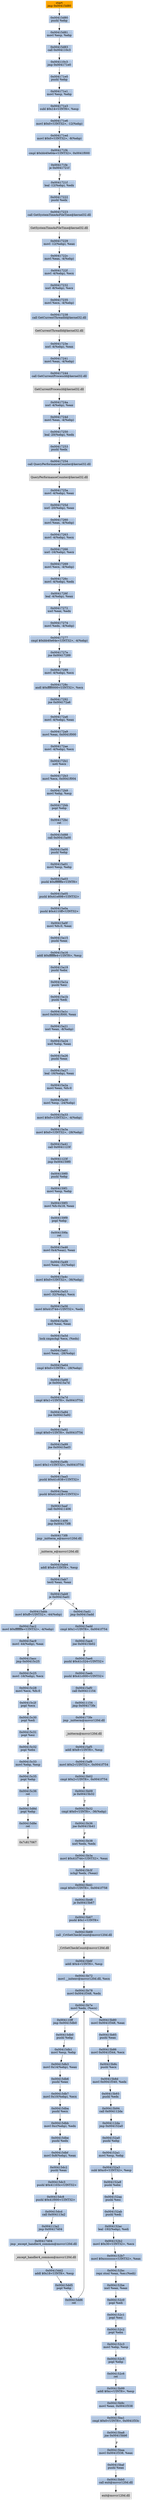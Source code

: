 digraph G {
node[shape=rectangle,style=filled,fillcolor=lightsteelblue,color=lightsteelblue]
bgcolor="transparent"
a0x00411271jmp_0x00415d80[label="start\njmp 0x00415d80",color="lightgrey",fillcolor="orange"];
a0x00415d80pushl_ebp[label="0x00415d80\npushl %ebp"];
a0x00415d81movl_esp_ebp[label="0x00415d81\nmovl %esp, %ebp"];
a0x00415d83call_0x004110c3[label="0x00415d83\ncall 0x004110c3"];
a0x004110c3jmp_0x004171e0[label="0x004110c3\njmp 0x004171e0"];
a0x004171e0pushl_ebp[label="0x004171e0\npushl %ebp"];
a0x004171e1movl_esp_ebp[label="0x004171e1\nmovl %esp, %ebp"];
a0x004171e3subl_0x14UINT8_esp[label="0x004171e3\nsubl $0x14<UINT8>, %esp"];
a0x004171e6movl_0x0UINT32__12ebp_[label="0x004171e6\nmovl $0x0<UINT32>, -12(%ebp)"];
a0x004171edmovl_0x0UINT32__8ebp_[label="0x004171ed\nmovl $0x0<UINT32>, -8(%ebp)"];
a0x004171f4cmpl_0xbb40e64eUINT32_0x0041f000[label="0x004171f4\ncmpl $0xbb40e64e<UINT32>, 0x0041f000"];
a0x004171feje_0x0041721f[label="0x004171fe\nje 0x0041721f"];
a0x0041721fleal__12ebp__edx[label="0x0041721f\nleal -12(%ebp), %edx"];
a0x00417222pushl_edx[label="0x00417222\npushl %edx"];
a0x00417223call_GetSystemTimeAsFileTime_kernel32_dll[label="0x00417223\ncall GetSystemTimeAsFileTime@kernel32.dll"];
GetSystemTimeAsFileTime_kernel32_dll[label="GetSystemTimeAsFileTime@kernel32.dll",color="lightgrey",fillcolor="lightgrey"];
a0x00417229movl__12ebp__eax[label="0x00417229\nmovl -12(%ebp), %eax"];
a0x0041722cmovl_eax__4ebp_[label="0x0041722c\nmovl %eax, -4(%ebp)"];
a0x0041722fmovl__4ebp__ecx[label="0x0041722f\nmovl -4(%ebp), %ecx"];
a0x00417232xorl__8ebp__ecx[label="0x00417232\nxorl -8(%ebp), %ecx"];
a0x00417235movl_ecx__4ebp_[label="0x00417235\nmovl %ecx, -4(%ebp)"];
a0x00417238call_GetCurrentThreadId_kernel32_dll[label="0x00417238\ncall GetCurrentThreadId@kernel32.dll"];
GetCurrentThreadId_kernel32_dll[label="GetCurrentThreadId@kernel32.dll",color="lightgrey",fillcolor="lightgrey"];
a0x0041723exorl__4ebp__eax[label="0x0041723e\nxorl -4(%ebp), %eax"];
a0x00417241movl_eax__4ebp_[label="0x00417241\nmovl %eax, -4(%ebp)"];
a0x00417244call_GetCurrentProcessId_kernel32_dll[label="0x00417244\ncall GetCurrentProcessId@kernel32.dll"];
GetCurrentProcessId_kernel32_dll[label="GetCurrentProcessId@kernel32.dll",color="lightgrey",fillcolor="lightgrey"];
a0x0041724axorl__4ebp__eax[label="0x0041724a\nxorl -4(%ebp), %eax"];
a0x0041724dmovl_eax__4ebp_[label="0x0041724d\nmovl %eax, -4(%ebp)"];
a0x00417250leal__20ebp__edx[label="0x00417250\nleal -20(%ebp), %edx"];
a0x00417253pushl_edx[label="0x00417253\npushl %edx"];
a0x00417254call_QueryPerformanceCounter_kernel32_dll[label="0x00417254\ncall QueryPerformanceCounter@kernel32.dll"];
QueryPerformanceCounter_kernel32_dll[label="QueryPerformanceCounter@kernel32.dll",color="lightgrey",fillcolor="lightgrey"];
a0x0041725amovl__4ebp__eax[label="0x0041725a\nmovl -4(%ebp), %eax"];
a0x0041725dxorl__20ebp__eax[label="0x0041725d\nxorl -20(%ebp), %eax"];
a0x00417260movl_eax__4ebp_[label="0x00417260\nmovl %eax, -4(%ebp)"];
a0x00417263movl__4ebp__ecx[label="0x00417263\nmovl -4(%ebp), %ecx"];
a0x00417266xorl__16ebp__ecx[label="0x00417266\nxorl -16(%ebp), %ecx"];
a0x00417269movl_ecx__4ebp_[label="0x00417269\nmovl %ecx, -4(%ebp)"];
a0x0041726cmovl__4ebp__edx[label="0x0041726c\nmovl -4(%ebp), %edx"];
a0x0041726fleal__4ebp__eax[label="0x0041726f\nleal -4(%ebp), %eax"];
a0x00417272xorl_eax_edx[label="0x00417272\nxorl %eax, %edx"];
a0x00417274movl_edx__4ebp_[label="0x00417274\nmovl %edx, -4(%ebp)"];
a0x00417277cmpl_0xbb40e64eUINT32__4ebp_[label="0x00417277\ncmpl $0xbb40e64e<UINT32>, -4(%ebp)"];
a0x0041727ejne_0x00417289[label="0x0041727e\njne 0x00417289"];
a0x00417289movl__4ebp__ecx[label="0x00417289\nmovl -4(%ebp), %ecx"];
a0x0041728candl_0xffff0000UINT32_ecx[label="0x0041728c\nandl $0xffff0000<UINT32>, %ecx"];
a0x00417292jne_0x004172a6[label="0x00417292\njne 0x004172a6"];
a0x004172a6movl__4ebp__eax[label="0x004172a6\nmovl -4(%ebp), %eax"];
a0x004172a9movl_eax_0x0041f000[label="0x004172a9\nmovl %eax, 0x0041f000"];
a0x004172aemovl__4ebp__ecx[label="0x004172ae\nmovl -4(%ebp), %ecx"];
a0x004172b1notl_ecx[label="0x004172b1\nnotl %ecx"];
a0x004172b3movl_ecx_0x0041f004[label="0x004172b3\nmovl %ecx, 0x0041f004"];
a0x004172b9movl_ebp_esp[label="0x004172b9\nmovl %ebp, %esp"];
a0x004172bbpopl_ebp[label="0x004172bb\npopl %ebp"];
a0x004172bcret[label="0x004172bc\nret"];
a0x00415d88call_0x00415a00[label="0x00415d88\ncall 0x00415a00"];
a0x00415a00pushl_ebp[label="0x00415a00\npushl %ebp"];
a0x00415a01movl_esp_ebp[label="0x00415a01\nmovl %esp, %ebp"];
a0x00415a03pushl_0xfffffffeUINT8[label="0x00415a03\npushl $0xfffffffe<UINT8>"];
a0x00415a05pushl_0x41e898UINT32[label="0x00415a05\npushl $0x41e898<UINT32>"];
a0x00415a0apushl_0x4110ffUINT32[label="0x00415a0a\npushl $0x4110ff<UINT32>"];
a0x00415a0fmovl_fs_0_eax[label="0x00415a0f\nmovl %fs:0, %eax"];
a0x00415a15pushl_eax[label="0x00415a15\npushl %eax"];
a0x00415a16addl_0xffffffe4UINT8_esp[label="0x00415a16\naddl $0xffffffe4<UINT8>, %esp"];
a0x00415a19pushl_ebx[label="0x00415a19\npushl %ebx"];
a0x00415a1apushl_esi[label="0x00415a1a\npushl %esi"];
a0x00415a1bpushl_edi[label="0x00415a1b\npushl %edi"];
a0x00415a1cmovl_0x0041f000_eax[label="0x00415a1c\nmovl 0x0041f000, %eax"];
a0x00415a21xorl_eax__8ebp_[label="0x00415a21\nxorl %eax, -8(%ebp)"];
a0x00415a24xorl_ebp_eax[label="0x00415a24\nxorl %ebp, %eax"];
a0x00415a26pushl_eax[label="0x00415a26\npushl %eax"];
a0x00415a27leal__16ebp__eax[label="0x00415a27\nleal -16(%ebp), %eax"];
a0x00415a2amovl_eax_fs_0[label="0x00415a2a\nmovl %eax, %fs:0"];
a0x00415a30movl_esp__24ebp_[label="0x00415a30\nmovl %esp, -24(%ebp)"];
a0x00415a33movl_0x0UINT32__4ebp_[label="0x00415a33\nmovl $0x0<UINT32>, -4(%ebp)"];
a0x00415a3amovl_0x0UINT32__28ebp_[label="0x00415a3a\nmovl $0x0<UINT32>, -28(%ebp)"];
a0x00415a41call_0x0041123f[label="0x00415a41\ncall 0x0041123f"];
a0x0041123fjmp_0x004159f0[label="0x0041123f\njmp 0x004159f0"];
a0x004159f0pushl_ebp[label="0x004159f0\npushl %ebp"];
a0x004159f1movl_esp_ebp[label="0x004159f1\nmovl %esp, %ebp"];
a0x004159f3movl_fs_0x18_eax[label="0x004159f3\nmovl %fs:0x18, %eax"];
a0x004159f9popl_ebp[label="0x004159f9\npopl %ebp"];
a0x004159faret[label="0x004159fa\nret"];
a0x00415a46movl_0x4eax__eax[label="0x00415a46\nmovl 0x4(%eax), %eax"];
a0x00415a49movl_eax__32ebp_[label="0x00415a49\nmovl %eax, -32(%ebp)"];
a0x00415a4cmovl_0x0UINT32__36ebp_[label="0x00415a4c\nmovl $0x0<UINT32>, -36(%ebp)"];
a0x00415a53movl__32ebp__ecx[label="0x00415a53\nmovl -32(%ebp), %ecx"];
a0x00415a56movl_0x41f744UINT32_edx[label="0x00415a56\nmovl $0x41f744<UINT32>, %edx"];
a0x00415a5bxorl_eax_eax[label="0x00415a5b\nxorl %eax, %eax"];
a0x00415a5dlock_cmpxchgl_ecx_edx_[label="0x00415a5d\nlock cmpxchgl %ecx, (%edx)"];
a0x00415a61movl_eax__28ebp_[label="0x00415a61\nmovl %eax, -28(%ebp)"];
a0x00415a64cmpl_0x0UINT8__28ebp_[label="0x00415a64\ncmpl $0x0<UINT8>, -28(%ebp)"];
a0x00415a68je_0x00415a7d[label="0x00415a68\nje 0x00415a7d"];
a0x00415a7dcmpl_0x1UINT8_0x0041f754[label="0x00415a7d\ncmpl $0x1<UINT8>, 0x0041f754"];
a0x00415a84jne_0x00415a92[label="0x00415a84\njne 0x00415a92"];
a0x00415a92cmpl_0x0UINT8_0x0041f754[label="0x00415a92\ncmpl $0x0<UINT8>, 0x0041f754"];
a0x00415a99jne_0x00415ad3[label="0x00415a99\njne 0x00415ad3"];
a0x00415a9bmovl_0x1UINT32_0x0041f754[label="0x00415a9b\nmovl $0x1<UINT32>, 0x0041f754"];
a0x00415aa5pushl_0x41c838UINT32[label="0x00415aa5\npushl $0x41c838<UINT32>"];
a0x00415aaapushl_0x41c428UINT32[label="0x00415aaa\npushl $0x41c428<UINT32>"];
a0x00415aafcall_0x00411406[label="0x00415aaf\ncall 0x00411406"];
a0x00411406jmp_0x004173f8[label="0x00411406\njmp 0x004173f8"];
a0x004173f8jmp__initterm_e_msvcr120d_dll[label="0x004173f8\njmp _initterm_e@msvcr120d.dll"];
a_initterm_e_msvcr120d_dll[label="_initterm_e@msvcr120d.dll",color="lightgrey",fillcolor="lightgrey"];
a0x00415ab4addl_0x8UINT8_esp[label="0x00415ab4\naddl $0x8<UINT8>, %esp"];
a0x00415ab7testl_eax_eax[label="0x00415ab7\ntestl %eax, %eax"];
a0x00415ab9je_0x00415ad1[label="0x00415ab9\nje 0x00415ad1"];
a0x00415abbmovl_0xffUINT32__44ebp_[label="0x00415abb\nmovl $0xff<UINT32>, -44(%ebp)"];
a0x00415ad1jmp_0x00415add[label="0x00415ad1\njmp 0x00415add"];
a0x00415addcmpl_0x1UINT8_0x0041f754[label="0x00415add\ncmpl $0x1<UINT8>, 0x0041f754"];
a0x00415ae4jne_0x00415b02[label="0x00415ae4\njne 0x00415b02"];
a0x00415ae6pushl_0x41c324UINT32[label="0x00415ae6\npushl $0x41c324<UINT32>"];
a0x00415aebpushl_0x41c000UINT32[label="0x00415aeb\npushl $0x41c000<UINT32>"];
a0x00415af0call_0x00411154[label="0x00415af0\ncall 0x00411154"];
a0x00411154jmp_0x004173fe[label="0x00411154\njmp 0x004173fe"];
a0x004173fejmp__initterm_msvcr120d_dll[label="0x004173fe\njmp _initterm@msvcr120d.dll"];
a_initterm_msvcr120d_dll[label="_initterm@msvcr120d.dll",color="lightgrey",fillcolor="lightgrey"];
a0x00415af5addl_0x8UINT8_esp[label="0x00415af5\naddl $0x8<UINT8>, %esp"];
a0x00415af8movl_0x2UINT32_0x0041f754[label="0x00415af8\nmovl $0x2<UINT32>, 0x0041f754"];
a0x00415b02cmpl_0x2UINT8_0x0041f754[label="0x00415b02\ncmpl $0x2<UINT8>, 0x0041f754"];
a0x00415b09je_0x00415b32[label="0x00415b09\nje 0x00415b32"];
a0x00415b32cmpl_0x0UINT8__36ebp_[label="0x00415b32\ncmpl $0x0<UINT8>, -36(%ebp)"];
a0x00415b36jne_0x00415b41[label="0x00415b36\njne 0x00415b41"];
a0x00415b38xorl_edx_edx[label="0x00415b38\nxorl %edx, %edx"];
a0x00415b3amovl_0x41f744UINT32_eax[label="0x00415b3a\nmovl $0x41f744<UINT32>, %eax"];
a0x00415b3fxchgl_edx_eax_[label="0x00415b3f\nxchgl %edx, (%eax)"];
a0x00415b41cmpl_0x0UINT8_0x0041f758[label="0x00415b41\ncmpl $0x0<UINT8>, 0x0041f758"];
a0x00415b48je_0x00415b67[label="0x00415b48\nje 0x00415b67"];
a0x00415b67pushl_0x1UINT8[label="0x00415b67\npushl $0x1<UINT8>"];
a0x00415b69call__CrtSetCheckCount_msvcr120d_dll[label="0x00415b69\ncall _CrtSetCheckCount@msvcr120d.dll"];
a_CrtSetCheckCount_msvcr120d_dll[label="_CrtSetCheckCount@msvcr120d.dll",color="lightgrey",fillcolor="lightgrey"];
a0x00415b6faddl_0x4UINT8_esp[label="0x00415b6f\naddl $0x4<UINT8>, %esp"];
a0x00415b72movl___initenv_msvcr120d_dll_ecx[label="0x00415b72\nmovl __initenv@msvcr120d.dll, %ecx"];
a0x00415b78movl_0x0041f348_edx[label="0x00415b78\nmovl 0x0041f348, %edx"];
a0x00415b7emovl_edx_ecx_[label="0x00415b7e\nmovl %edx, (%ecx)"];
a0x004110ffjmp_0x00415db0[label="0x004110ff\njmp 0x00415db0"];
a0x00415db0pushl_ebp[label="0x00415db0\npushl %ebp"];
a0x00415db1movl_esp_ebp[label="0x00415db1\nmovl %esp, %ebp"];
a0x00415db3movl_0x14ebp__eax[label="0x00415db3\nmovl 0x14(%ebp), %eax"];
a0x00415db6pushl_eax[label="0x00415db6\npushl %eax"];
a0x00415db7movl_0x10ebp__ecx[label="0x00415db7\nmovl 0x10(%ebp), %ecx"];
a0x00415dbapushl_ecx[label="0x00415dba\npushl %ecx"];
a0x00415dbbmovl_0xcebp__edx[label="0x00415dbb\nmovl 0xc(%ebp), %edx"];
a0x00415dbepushl_edx[label="0x00415dbe\npushl %edx"];
a0x00415dbfmovl_0x8ebp__eax[label="0x00415dbf\nmovl 0x8(%ebp), %eax"];
a0x00415dc2pushl_eax[label="0x00415dc2\npushl %eax"];
a0x00415dc3pushl_0x41103cUINT32[label="0x00415dc3\npushl $0x41103c<UINT32>"];
a0x00415dc8pushl_0x41f000UINT32[label="0x00415dc8\npushl $0x41f000<UINT32>"];
a0x00415dcdcall_0x004113a2[label="0x00415dcd\ncall 0x004113a2"];
a0x004113a2jmp_0x00417404[label="0x004113a2\njmp 0x00417404"];
a0x00417404jmp__except_handler4_common_msvcr120d_dll[label="0x00417404\njmp _except_handler4_common@msvcr120d.dll"];
a_except_handler4_common_msvcr120d_dll[label="_except_handler4_common@msvcr120d.dll",color="lightgrey",fillcolor="lightgrey"];
a0x00415dd2addl_0x18UINT8_esp[label="0x00415dd2\naddl $0x18<UINT8>, %esp"];
a0x00415dd5popl_ebp[label="0x00415dd5\npopl %ebp"];
a0x00415dd6ret[label="0x00415dd6\nret"];
a0x00415b80movl_0x0041f348_eax[label="0x00415b80\nmovl 0x0041f348, %eax"];
a0x00415b85pushl_eax[label="0x00415b85\npushl %eax"];
a0x00415b86movl_0x0041f344_ecx[label="0x00415b86\nmovl 0x0041f344, %ecx"];
a0x00415b8cpushl_ecx[label="0x00415b8c\npushl %ecx"];
a0x00415b8dmovl_0x0041f340_edx[label="0x00415b8d\nmovl 0x0041f340, %edx"];
a0x00415b93pushl_edx[label="0x00415b93\npushl %edx"];
a0x00415b94call_0x004112da[label="0x00415b94\ncall 0x004112da"];
a0x004112dajmp_0x004152a0[label="0x004112da\njmp 0x004152a0"];
a0x004152a0pushl_ebp[label="0x004152a0\npushl %ebp"];
a0x004152a1movl_esp_ebp[label="0x004152a1\nmovl %esp, %ebp"];
a0x004152a3subl_0xc0UINT32_esp[label="0x004152a3\nsubl $0xc0<UINT32>, %esp"];
a0x004152a9pushl_ebx[label="0x004152a9\npushl %ebx"];
a0x004152aapushl_esi[label="0x004152aa\npushl %esi"];
a0x004152abpushl_edi[label="0x004152ab\npushl %edi"];
a0x004152acleal__192ebp__edi[label="0x004152ac\nleal -192(%ebp), %edi"];
a0x004152b2movl_0x30UINT32_ecx[label="0x004152b2\nmovl $0x30<UINT32>, %ecx"];
a0x004152b7movl_0xccccccccUINT32_eax[label="0x004152b7\nmovl $0xcccccccc<UINT32>, %eax"];
a0x004152bcrepz_stosl_eax_es_edi_[label="0x004152bc\nrepz stosl %eax, %es:(%edi)"];
a0x004152bexorl_eax_eax[label="0x004152be\nxorl %eax, %eax"];
a0x004152c0popl_edi[label="0x004152c0\npopl %edi"];
a0x004152c1popl_esi[label="0x004152c1\npopl %esi"];
a0x004152c2popl_ebx[label="0x004152c2\npopl %ebx"];
a0x004152c3movl_ebp_esp[label="0x004152c3\nmovl %ebp, %esp"];
a0x004152c5popl_ebp[label="0x004152c5\npopl %ebp"];
a0x004152c6ret[label="0x004152c6\nret"];
a0x00415b99addl_0xcUINT8_esp[label="0x00415b99\naddl $0xc<UINT8>, %esp"];
a0x00415b9cmovl_eax_0x0041f338[label="0x00415b9c\nmovl %eax, 0x0041f338"];
a0x00415ba1cmpl_0x0UINT8_0x0041f33c[label="0x00415ba1\ncmpl $0x0<UINT8>, 0x0041f33c"];
a0x00415ba8jne_0x00415bb6[label="0x00415ba8\njne 0x00415bb6"];
a0x00415baamovl_0x0041f338_eax[label="0x00415baa\nmovl 0x0041f338, %eax"];
a0x00415bafpushl_eax[label="0x00415baf\npushl %eax"];
a0x00415bb0call_exit_msvcr120d_dll[label="0x00415bb0\ncall exit@msvcr120d.dll"];
exit_msvcr120d_dll[label="exit@msvcr120d.dll",color="lightgrey",fillcolor="lightgrey"];
a0x00415ac2movl_0xfffffffeUINT32__4ebp_[label="0x00415ac2\nmovl $0xfffffffe<UINT32>, -4(%ebp)"];
a0x00415ac9movl__44ebp__eax[label="0x00415ac9\nmovl -44(%ebp), %eax"];
a0x00415accjmp_0x00415c25[label="0x00415acc\njmp 0x00415c25"];
a0x00415c25movl__16ebp__ecx[label="0x00415c25\nmovl -16(%ebp), %ecx"];
a0x00415c28movl_ecx_fs_0[label="0x00415c28\nmovl %ecx, %fs:0"];
a0x00415c2fpopl_ecx[label="0x00415c2f\npopl %ecx"];
a0x00415c30popl_edi[label="0x00415c30\npopl %edi"];
a0x00415c31popl_esi[label="0x00415c31\npopl %esi"];
a0x00415c32popl_ebx[label="0x00415c32\npopl %ebx"];
a0x00415c33movl_ebp_esp[label="0x00415c33\nmovl %ebp, %esp"];
a0x00415c35popl_ebp[label="0x00415c35\npopl %ebp"];
a0x00415c36ret[label="0x00415c36\nret"];
a0x00415d8dpopl_ebp[label="0x00415d8d\npopl %ebp"];
a0x00415d8eret[label="0x00415d8e\nret"];
a0x7c817067[label="0x7c817067",color="lightgrey",fillcolor="lightgrey"];
a0x00411271jmp_0x00415d80 -> a0x00415d80pushl_ebp [color="#000000"];
a0x00415d80pushl_ebp -> a0x00415d81movl_esp_ebp [color="#000000"];
a0x00415d81movl_esp_ebp -> a0x00415d83call_0x004110c3 [color="#000000"];
a0x00415d83call_0x004110c3 -> a0x004110c3jmp_0x004171e0 [color="#000000"];
a0x004110c3jmp_0x004171e0 -> a0x004171e0pushl_ebp [color="#000000"];
a0x004171e0pushl_ebp -> a0x004171e1movl_esp_ebp [color="#000000"];
a0x004171e1movl_esp_ebp -> a0x004171e3subl_0x14UINT8_esp [color="#000000"];
a0x004171e3subl_0x14UINT8_esp -> a0x004171e6movl_0x0UINT32__12ebp_ [color="#000000"];
a0x004171e6movl_0x0UINT32__12ebp_ -> a0x004171edmovl_0x0UINT32__8ebp_ [color="#000000"];
a0x004171edmovl_0x0UINT32__8ebp_ -> a0x004171f4cmpl_0xbb40e64eUINT32_0x0041f000 [color="#000000"];
a0x004171f4cmpl_0xbb40e64eUINT32_0x0041f000 -> a0x004171feje_0x0041721f [color="#000000"];
a0x004171feje_0x0041721f -> a0x0041721fleal__12ebp__edx [color="#000000",label="T"];
a0x0041721fleal__12ebp__edx -> a0x00417222pushl_edx [color="#000000"];
a0x00417222pushl_edx -> a0x00417223call_GetSystemTimeAsFileTime_kernel32_dll [color="#000000"];
a0x00417223call_GetSystemTimeAsFileTime_kernel32_dll -> GetSystemTimeAsFileTime_kernel32_dll [color="#000000"];
GetSystemTimeAsFileTime_kernel32_dll -> a0x00417229movl__12ebp__eax [color="#000000"];
a0x00417229movl__12ebp__eax -> a0x0041722cmovl_eax__4ebp_ [color="#000000"];
a0x0041722cmovl_eax__4ebp_ -> a0x0041722fmovl__4ebp__ecx [color="#000000"];
a0x0041722fmovl__4ebp__ecx -> a0x00417232xorl__8ebp__ecx [color="#000000"];
a0x00417232xorl__8ebp__ecx -> a0x00417235movl_ecx__4ebp_ [color="#000000"];
a0x00417235movl_ecx__4ebp_ -> a0x00417238call_GetCurrentThreadId_kernel32_dll [color="#000000"];
a0x00417238call_GetCurrentThreadId_kernel32_dll -> GetCurrentThreadId_kernel32_dll [color="#000000"];
GetCurrentThreadId_kernel32_dll -> a0x0041723exorl__4ebp__eax [color="#000000"];
a0x0041723exorl__4ebp__eax -> a0x00417241movl_eax__4ebp_ [color="#000000"];
a0x00417241movl_eax__4ebp_ -> a0x00417244call_GetCurrentProcessId_kernel32_dll [color="#000000"];
a0x00417244call_GetCurrentProcessId_kernel32_dll -> GetCurrentProcessId_kernel32_dll [color="#000000"];
GetCurrentProcessId_kernel32_dll -> a0x0041724axorl__4ebp__eax [color="#000000"];
a0x0041724axorl__4ebp__eax -> a0x0041724dmovl_eax__4ebp_ [color="#000000"];
a0x0041724dmovl_eax__4ebp_ -> a0x00417250leal__20ebp__edx [color="#000000"];
a0x00417250leal__20ebp__edx -> a0x00417253pushl_edx [color="#000000"];
a0x00417253pushl_edx -> a0x00417254call_QueryPerformanceCounter_kernel32_dll [color="#000000"];
a0x00417254call_QueryPerformanceCounter_kernel32_dll -> QueryPerformanceCounter_kernel32_dll [color="#000000"];
QueryPerformanceCounter_kernel32_dll -> a0x0041725amovl__4ebp__eax [color="#000000"];
a0x0041725amovl__4ebp__eax -> a0x0041725dxorl__20ebp__eax [color="#000000"];
a0x0041725dxorl__20ebp__eax -> a0x00417260movl_eax__4ebp_ [color="#000000"];
a0x00417260movl_eax__4ebp_ -> a0x00417263movl__4ebp__ecx [color="#000000"];
a0x00417263movl__4ebp__ecx -> a0x00417266xorl__16ebp__ecx [color="#000000"];
a0x00417266xorl__16ebp__ecx -> a0x00417269movl_ecx__4ebp_ [color="#000000"];
a0x00417269movl_ecx__4ebp_ -> a0x0041726cmovl__4ebp__edx [color="#000000"];
a0x0041726cmovl__4ebp__edx -> a0x0041726fleal__4ebp__eax [color="#000000"];
a0x0041726fleal__4ebp__eax -> a0x00417272xorl_eax_edx [color="#000000"];
a0x00417272xorl_eax_edx -> a0x00417274movl_edx__4ebp_ [color="#000000"];
a0x00417274movl_edx__4ebp_ -> a0x00417277cmpl_0xbb40e64eUINT32__4ebp_ [color="#000000"];
a0x00417277cmpl_0xbb40e64eUINT32__4ebp_ -> a0x0041727ejne_0x00417289 [color="#000000"];
a0x0041727ejne_0x00417289 -> a0x00417289movl__4ebp__ecx [color="#000000",label="T"];
a0x00417289movl__4ebp__ecx -> a0x0041728candl_0xffff0000UINT32_ecx [color="#000000"];
a0x0041728candl_0xffff0000UINT32_ecx -> a0x00417292jne_0x004172a6 [color="#000000"];
a0x00417292jne_0x004172a6 -> a0x004172a6movl__4ebp__eax [color="#000000",label="T"];
a0x004172a6movl__4ebp__eax -> a0x004172a9movl_eax_0x0041f000 [color="#000000"];
a0x004172a9movl_eax_0x0041f000 -> a0x004172aemovl__4ebp__ecx [color="#000000"];
a0x004172aemovl__4ebp__ecx -> a0x004172b1notl_ecx [color="#000000"];
a0x004172b1notl_ecx -> a0x004172b3movl_ecx_0x0041f004 [color="#000000"];
a0x004172b3movl_ecx_0x0041f004 -> a0x004172b9movl_ebp_esp [color="#000000"];
a0x004172b9movl_ebp_esp -> a0x004172bbpopl_ebp [color="#000000"];
a0x004172bbpopl_ebp -> a0x004172bcret [color="#000000"];
a0x004172bcret -> a0x00415d88call_0x00415a00 [color="#000000"];
a0x00415d88call_0x00415a00 -> a0x00415a00pushl_ebp [color="#000000"];
a0x00415a00pushl_ebp -> a0x00415a01movl_esp_ebp [color="#000000"];
a0x00415a01movl_esp_ebp -> a0x00415a03pushl_0xfffffffeUINT8 [color="#000000"];
a0x00415a03pushl_0xfffffffeUINT8 -> a0x00415a05pushl_0x41e898UINT32 [color="#000000"];
a0x00415a05pushl_0x41e898UINT32 -> a0x00415a0apushl_0x4110ffUINT32 [color="#000000"];
a0x00415a0apushl_0x4110ffUINT32 -> a0x00415a0fmovl_fs_0_eax [color="#000000"];
a0x00415a0fmovl_fs_0_eax -> a0x00415a15pushl_eax [color="#000000"];
a0x00415a15pushl_eax -> a0x00415a16addl_0xffffffe4UINT8_esp [color="#000000"];
a0x00415a16addl_0xffffffe4UINT8_esp -> a0x00415a19pushl_ebx [color="#000000"];
a0x00415a19pushl_ebx -> a0x00415a1apushl_esi [color="#000000"];
a0x00415a1apushl_esi -> a0x00415a1bpushl_edi [color="#000000"];
a0x00415a1bpushl_edi -> a0x00415a1cmovl_0x0041f000_eax [color="#000000"];
a0x00415a1cmovl_0x0041f000_eax -> a0x00415a21xorl_eax__8ebp_ [color="#000000"];
a0x00415a21xorl_eax__8ebp_ -> a0x00415a24xorl_ebp_eax [color="#000000"];
a0x00415a24xorl_ebp_eax -> a0x00415a26pushl_eax [color="#000000"];
a0x00415a26pushl_eax -> a0x00415a27leal__16ebp__eax [color="#000000"];
a0x00415a27leal__16ebp__eax -> a0x00415a2amovl_eax_fs_0 [color="#000000"];
a0x00415a2amovl_eax_fs_0 -> a0x00415a30movl_esp__24ebp_ [color="#000000"];
a0x00415a30movl_esp__24ebp_ -> a0x00415a33movl_0x0UINT32__4ebp_ [color="#000000"];
a0x00415a33movl_0x0UINT32__4ebp_ -> a0x00415a3amovl_0x0UINT32__28ebp_ [color="#000000"];
a0x00415a3amovl_0x0UINT32__28ebp_ -> a0x00415a41call_0x0041123f [color="#000000"];
a0x00415a41call_0x0041123f -> a0x0041123fjmp_0x004159f0 [color="#000000"];
a0x0041123fjmp_0x004159f0 -> a0x004159f0pushl_ebp [color="#000000"];
a0x004159f0pushl_ebp -> a0x004159f1movl_esp_ebp [color="#000000"];
a0x004159f1movl_esp_ebp -> a0x004159f3movl_fs_0x18_eax [color="#000000"];
a0x004159f3movl_fs_0x18_eax -> a0x004159f9popl_ebp [color="#000000"];
a0x004159f9popl_ebp -> a0x004159faret [color="#000000"];
a0x004159faret -> a0x00415a46movl_0x4eax__eax [color="#000000"];
a0x00415a46movl_0x4eax__eax -> a0x00415a49movl_eax__32ebp_ [color="#000000"];
a0x00415a49movl_eax__32ebp_ -> a0x00415a4cmovl_0x0UINT32__36ebp_ [color="#000000"];
a0x00415a4cmovl_0x0UINT32__36ebp_ -> a0x00415a53movl__32ebp__ecx [color="#000000"];
a0x00415a53movl__32ebp__ecx -> a0x00415a56movl_0x41f744UINT32_edx [color="#000000"];
a0x00415a56movl_0x41f744UINT32_edx -> a0x00415a5bxorl_eax_eax [color="#000000"];
a0x00415a5bxorl_eax_eax -> a0x00415a5dlock_cmpxchgl_ecx_edx_ [color="#000000"];
a0x00415a5dlock_cmpxchgl_ecx_edx_ -> a0x00415a61movl_eax__28ebp_ [color="#000000"];
a0x00415a61movl_eax__28ebp_ -> a0x00415a64cmpl_0x0UINT8__28ebp_ [color="#000000"];
a0x00415a64cmpl_0x0UINT8__28ebp_ -> a0x00415a68je_0x00415a7d [color="#000000"];
a0x00415a68je_0x00415a7d -> a0x00415a7dcmpl_0x1UINT8_0x0041f754 [color="#000000",label="T"];
a0x00415a7dcmpl_0x1UINT8_0x0041f754 -> a0x00415a84jne_0x00415a92 [color="#000000"];
a0x00415a84jne_0x00415a92 -> a0x00415a92cmpl_0x0UINT8_0x0041f754 [color="#000000",label="T"];
a0x00415a92cmpl_0x0UINT8_0x0041f754 -> a0x00415a99jne_0x00415ad3 [color="#000000"];
a0x00415a99jne_0x00415ad3 -> a0x00415a9bmovl_0x1UINT32_0x0041f754 [color="#000000",label="F"];
a0x00415a9bmovl_0x1UINT32_0x0041f754 -> a0x00415aa5pushl_0x41c838UINT32 [color="#000000"];
a0x00415aa5pushl_0x41c838UINT32 -> a0x00415aaapushl_0x41c428UINT32 [color="#000000"];
a0x00415aaapushl_0x41c428UINT32 -> a0x00415aafcall_0x00411406 [color="#000000"];
a0x00415aafcall_0x00411406 -> a0x00411406jmp_0x004173f8 [color="#000000"];
a0x00411406jmp_0x004173f8 -> a0x004173f8jmp__initterm_e_msvcr120d_dll [color="#000000"];
a0x004173f8jmp__initterm_e_msvcr120d_dll -> a_initterm_e_msvcr120d_dll [color="#000000"];
a_initterm_e_msvcr120d_dll -> a0x00415ab4addl_0x8UINT8_esp [color="#000000"];
a0x00415ab4addl_0x8UINT8_esp -> a0x00415ab7testl_eax_eax [color="#000000"];
a0x00415ab7testl_eax_eax -> a0x00415ab9je_0x00415ad1 [color="#000000"];
a0x00415ab9je_0x00415ad1 -> a0x00415abbmovl_0xffUINT32__44ebp_ [color="#000000",label="F"];
a0x00415ab9je_0x00415ad1 -> a0x00415ad1jmp_0x00415add [color="#000000",label="T"];
a0x00415ad1jmp_0x00415add -> a0x00415addcmpl_0x1UINT8_0x0041f754 [color="#000000"];
a0x00415addcmpl_0x1UINT8_0x0041f754 -> a0x00415ae4jne_0x00415b02 [color="#000000"];
a0x00415ae4jne_0x00415b02 -> a0x00415ae6pushl_0x41c324UINT32 [color="#000000",label="F"];
a0x00415ae6pushl_0x41c324UINT32 -> a0x00415aebpushl_0x41c000UINT32 [color="#000000"];
a0x00415aebpushl_0x41c000UINT32 -> a0x00415af0call_0x00411154 [color="#000000"];
a0x00415af0call_0x00411154 -> a0x00411154jmp_0x004173fe [color="#000000"];
a0x00411154jmp_0x004173fe -> a0x004173fejmp__initterm_msvcr120d_dll [color="#000000"];
a0x004173fejmp__initterm_msvcr120d_dll -> a_initterm_msvcr120d_dll [color="#000000"];
a_initterm_msvcr120d_dll -> a0x00415af5addl_0x8UINT8_esp [color="#000000"];
a0x00415af5addl_0x8UINT8_esp -> a0x00415af8movl_0x2UINT32_0x0041f754 [color="#000000"];
a0x00415af8movl_0x2UINT32_0x0041f754 -> a0x00415b02cmpl_0x2UINT8_0x0041f754 [color="#000000"];
a0x00415b02cmpl_0x2UINT8_0x0041f754 -> a0x00415b09je_0x00415b32 [color="#000000"];
a0x00415b09je_0x00415b32 -> a0x00415b32cmpl_0x0UINT8__36ebp_ [color="#000000",label="T"];
a0x00415b32cmpl_0x0UINT8__36ebp_ -> a0x00415b36jne_0x00415b41 [color="#000000"];
a0x00415b36jne_0x00415b41 -> a0x00415b38xorl_edx_edx [color="#000000",label="F"];
a0x00415b38xorl_edx_edx -> a0x00415b3amovl_0x41f744UINT32_eax [color="#000000"];
a0x00415b3amovl_0x41f744UINT32_eax -> a0x00415b3fxchgl_edx_eax_ [color="#000000"];
a0x00415b3fxchgl_edx_eax_ -> a0x00415b41cmpl_0x0UINT8_0x0041f758 [color="#000000"];
a0x00415b41cmpl_0x0UINT8_0x0041f758 -> a0x00415b48je_0x00415b67 [color="#000000"];
a0x00415b48je_0x00415b67 -> a0x00415b67pushl_0x1UINT8 [color="#000000",label="T"];
a0x00415b67pushl_0x1UINT8 -> a0x00415b69call__CrtSetCheckCount_msvcr120d_dll [color="#000000"];
a0x00415b69call__CrtSetCheckCount_msvcr120d_dll -> a_CrtSetCheckCount_msvcr120d_dll [color="#000000"];
a_CrtSetCheckCount_msvcr120d_dll -> a0x00415b6faddl_0x4UINT8_esp [color="#000000"];
a0x00415b6faddl_0x4UINT8_esp -> a0x00415b72movl___initenv_msvcr120d_dll_ecx [color="#000000"];
a0x00415b72movl___initenv_msvcr120d_dll_ecx -> a0x00415b78movl_0x0041f348_edx [color="#000000"];
a0x00415b78movl_0x0041f348_edx -> a0x00415b7emovl_edx_ecx_ [color="#000000"];
a0x00415b7emovl_edx_ecx_ -> a0x004110ffjmp_0x00415db0 [color="#000000"];
a0x004110ffjmp_0x00415db0 -> a0x00415db0pushl_ebp [color="#000000"];
a0x00415db0pushl_ebp -> a0x00415db1movl_esp_ebp [color="#000000"];
a0x00415db1movl_esp_ebp -> a0x00415db3movl_0x14ebp__eax [color="#000000"];
a0x00415db3movl_0x14ebp__eax -> a0x00415db6pushl_eax [color="#000000"];
a0x00415db6pushl_eax -> a0x00415db7movl_0x10ebp__ecx [color="#000000"];
a0x00415db7movl_0x10ebp__ecx -> a0x00415dbapushl_ecx [color="#000000"];
a0x00415dbapushl_ecx -> a0x00415dbbmovl_0xcebp__edx [color="#000000"];
a0x00415dbbmovl_0xcebp__edx -> a0x00415dbepushl_edx [color="#000000"];
a0x00415dbepushl_edx -> a0x00415dbfmovl_0x8ebp__eax [color="#000000"];
a0x00415dbfmovl_0x8ebp__eax -> a0x00415dc2pushl_eax [color="#000000"];
a0x00415dc2pushl_eax -> a0x00415dc3pushl_0x41103cUINT32 [color="#000000"];
a0x00415dc3pushl_0x41103cUINT32 -> a0x00415dc8pushl_0x41f000UINT32 [color="#000000"];
a0x00415dc8pushl_0x41f000UINT32 -> a0x00415dcdcall_0x004113a2 [color="#000000"];
a0x00415dcdcall_0x004113a2 -> a0x004113a2jmp_0x00417404 [color="#000000"];
a0x004113a2jmp_0x00417404 -> a0x00417404jmp__except_handler4_common_msvcr120d_dll [color="#000000"];
a0x00417404jmp__except_handler4_common_msvcr120d_dll -> a_except_handler4_common_msvcr120d_dll [color="#000000"];
a_except_handler4_common_msvcr120d_dll -> a0x00415dd2addl_0x18UINT8_esp [color="#000000"];
a0x00415dd2addl_0x18UINT8_esp -> a0x00415dd5popl_ebp [color="#000000"];
a0x00415dd5popl_ebp -> a0x00415dd6ret [color="#000000"];
a0x00415dd6ret -> a0x00415b7emovl_edx_ecx_ [color="#000000"];
a0x00415b7emovl_edx_ecx_ -> a0x00415b80movl_0x0041f348_eax [color="#000000"];
a0x00415b80movl_0x0041f348_eax -> a0x00415b85pushl_eax [color="#000000"];
a0x00415b85pushl_eax -> a0x00415b86movl_0x0041f344_ecx [color="#000000"];
a0x00415b86movl_0x0041f344_ecx -> a0x00415b8cpushl_ecx [color="#000000"];
a0x00415b8cpushl_ecx -> a0x00415b8dmovl_0x0041f340_edx [color="#000000"];
a0x00415b8dmovl_0x0041f340_edx -> a0x00415b93pushl_edx [color="#000000"];
a0x00415b93pushl_edx -> a0x00415b94call_0x004112da [color="#000000"];
a0x00415b94call_0x004112da -> a0x004112dajmp_0x004152a0 [color="#000000"];
a0x004112dajmp_0x004152a0 -> a0x004152a0pushl_ebp [color="#000000"];
a0x004152a0pushl_ebp -> a0x004152a1movl_esp_ebp [color="#000000"];
a0x004152a1movl_esp_ebp -> a0x004152a3subl_0xc0UINT32_esp [color="#000000"];
a0x004152a3subl_0xc0UINT32_esp -> a0x004152a9pushl_ebx [color="#000000"];
a0x004152a9pushl_ebx -> a0x004152aapushl_esi [color="#000000"];
a0x004152aapushl_esi -> a0x004152abpushl_edi [color="#000000"];
a0x004152abpushl_edi -> a0x004152acleal__192ebp__edi [color="#000000"];
a0x004152acleal__192ebp__edi -> a0x004152b2movl_0x30UINT32_ecx [color="#000000"];
a0x004152b2movl_0x30UINT32_ecx -> a0x004152b7movl_0xccccccccUINT32_eax [color="#000000"];
a0x004152b7movl_0xccccccccUINT32_eax -> a0x004152bcrepz_stosl_eax_es_edi_ [color="#000000"];
a0x004152bcrepz_stosl_eax_es_edi_ -> a0x004152bexorl_eax_eax [color="#000000"];
a0x004152bexorl_eax_eax -> a0x004152c0popl_edi [color="#000000"];
a0x004152c0popl_edi -> a0x004152c1popl_esi [color="#000000"];
a0x004152c1popl_esi -> a0x004152c2popl_ebx [color="#000000"];
a0x004152c2popl_ebx -> a0x004152c3movl_ebp_esp [color="#000000"];
a0x004152c3movl_ebp_esp -> a0x004152c5popl_ebp [color="#000000"];
a0x004152c5popl_ebp -> a0x004152c6ret [color="#000000"];
a0x004152c6ret -> a0x00415b99addl_0xcUINT8_esp [color="#000000"];
a0x00415b99addl_0xcUINT8_esp -> a0x00415b9cmovl_eax_0x0041f338 [color="#000000"];
a0x00415b9cmovl_eax_0x0041f338 -> a0x00415ba1cmpl_0x0UINT8_0x0041f33c [color="#000000"];
a0x00415ba1cmpl_0x0UINT8_0x0041f33c -> a0x00415ba8jne_0x00415bb6 [color="#000000"];
a0x00415ba8jne_0x00415bb6 -> a0x00415baamovl_0x0041f338_eax [color="#000000",label="F"];
a0x00415baamovl_0x0041f338_eax -> a0x00415bafpushl_eax [color="#000000"];
a0x00415bafpushl_eax -> a0x00415bb0call_exit_msvcr120d_dll [color="#000000"];
a0x00415bb0call_exit_msvcr120d_dll -> exit_msvcr120d_dll [color="#000000"];
a0x00415abbmovl_0xffUINT32__44ebp_ -> a0x00415ac2movl_0xfffffffeUINT32__4ebp_ [color="#000000"];
a0x00415ac2movl_0xfffffffeUINT32__4ebp_ -> a0x00415ac9movl__44ebp__eax [color="#000000"];
a0x00415ac9movl__44ebp__eax -> a0x00415accjmp_0x00415c25 [color="#000000"];
a0x00415accjmp_0x00415c25 -> a0x00415c25movl__16ebp__ecx [color="#000000"];
a0x00415c25movl__16ebp__ecx -> a0x00415c28movl_ecx_fs_0 [color="#000000"];
a0x00415c28movl_ecx_fs_0 -> a0x00415c2fpopl_ecx [color="#000000"];
a0x00415c2fpopl_ecx -> a0x00415c30popl_edi [color="#000000"];
a0x00415c30popl_edi -> a0x00415c31popl_esi [color="#000000"];
a0x00415c31popl_esi -> a0x00415c32popl_ebx [color="#000000"];
a0x00415c32popl_ebx -> a0x00415c33movl_ebp_esp [color="#000000"];
a0x00415c33movl_ebp_esp -> a0x00415c35popl_ebp [color="#000000"];
a0x00415c35popl_ebp -> a0x00415c36ret [color="#000000"];
a0x00415c36ret -> a0x00415d8dpopl_ebp [color="#000000"];
a0x00415d8dpopl_ebp -> a0x00415d8eret [color="#000000"];
a0x00415d8eret -> a0x7c817067 [color="#000000"];
}
